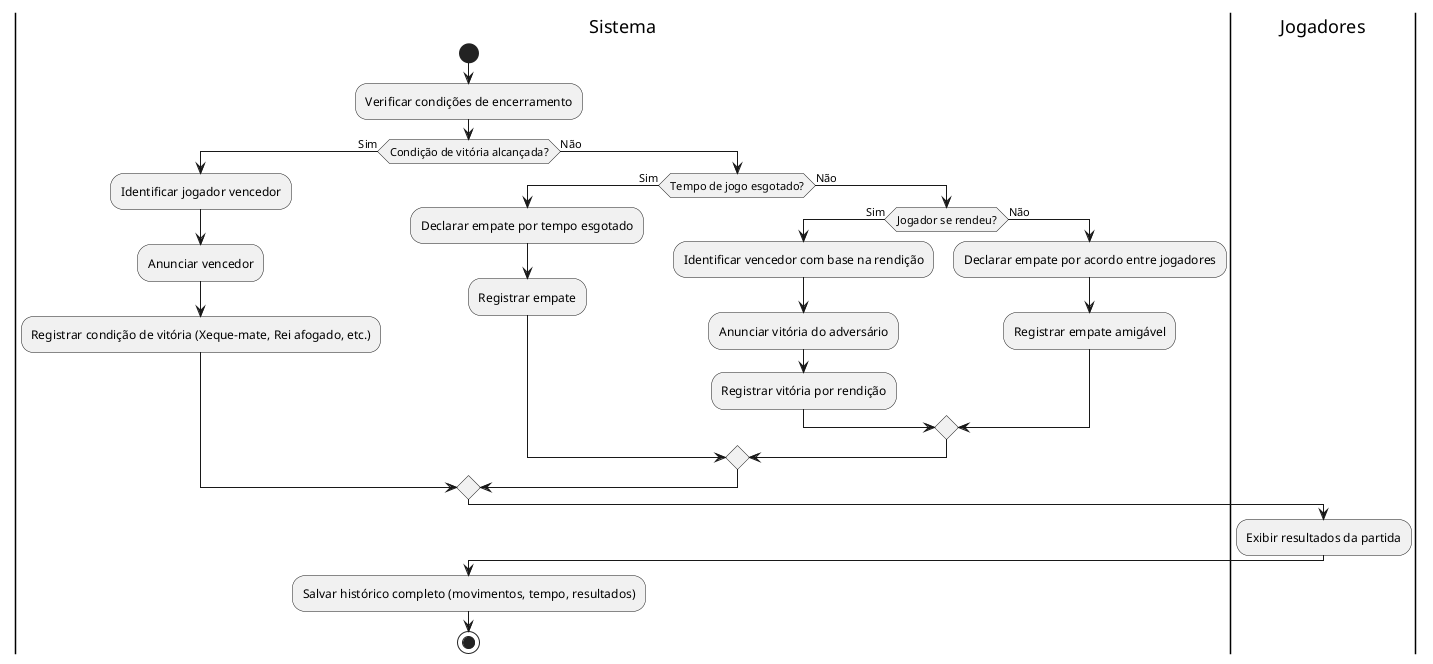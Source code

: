 @startuml diagramaAtividades3
|Sistema|
start
:Verificar condições de encerramento;

if (Condição de vitória alcançada?) then (Sim)
  |Sistema|
  :Identificar jogador vencedor;
  :Anunciar vencedor;
  :Registrar condição de vitória (Xeque-mate, Rei afogado, etc.);
else (Não)
  if (Tempo de jogo esgotado?) then (Sim)
    |Sistema|
    :Declarar empate por tempo esgotado;
    :Registrar empate;
  else (Não)
    if (Jogador se rendeu?) then (Sim)
      |Sistema|
      :Identificar vencedor com base na rendição;
      :Anunciar vitória do adversário;
      :Registrar vitória por rendição;
    else (Não)
      |Sistema|
      :Declarar empate por acordo entre jogadores;
      :Registrar empate amigável;
    endif
  endif
endif

|Jogadores|
:Exibir resultados da partida;
|Sistema|
:Salvar histórico completo (movimentos, tempo, resultados);

stop
@enduml

